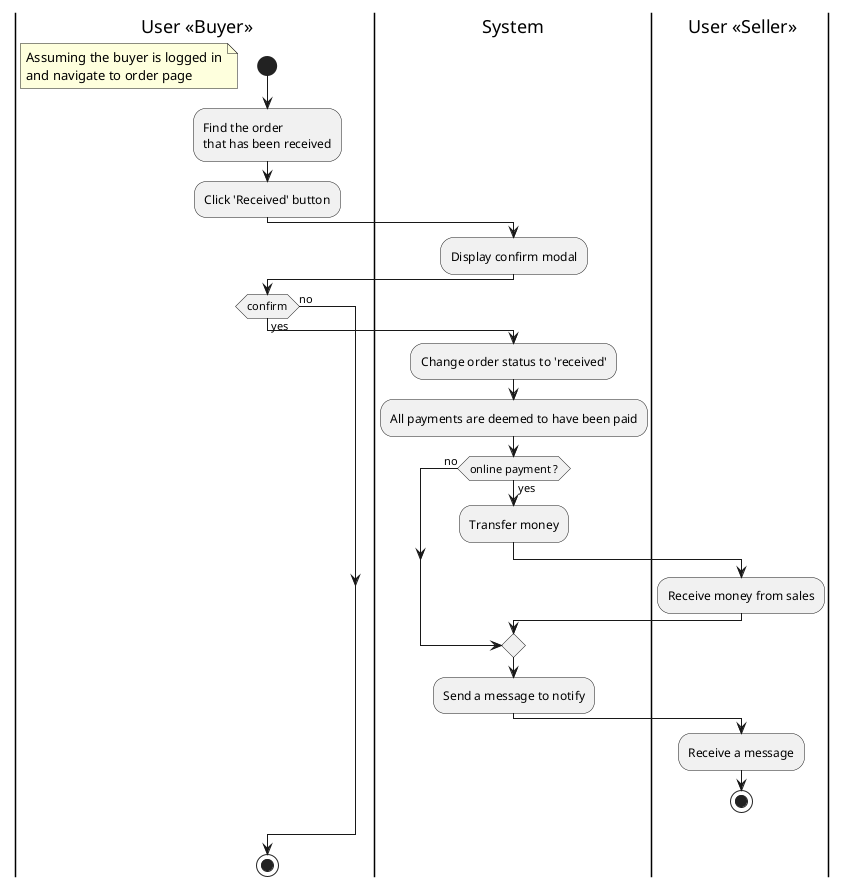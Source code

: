 @startuml
|Buyer| User <<Buyer>> 
|System|
|Seller| User <<Seller>> 

|Buyer|
start
floating note left
Assuming the buyer is logged in
and navigate to order page
end note

:Find the order 
that has been received;
:Click 'Received' button;
|System|
:Display confirm modal;
|Buyer|
if (confirm) then (yes)
   |System|
   :Change order status to 'received';
   :All payments are deemed to have been paid;
   if (online payment ?) then (yes)
      :Transfer money;
      |Seller|
      :Receive money from sales;
   |System|
   else (no) 
   endif
   :Send a message to notify;
   |Seller|
   :Receive a message;
   stop
|Buyer|
else (no)
endif
stop
@enduml